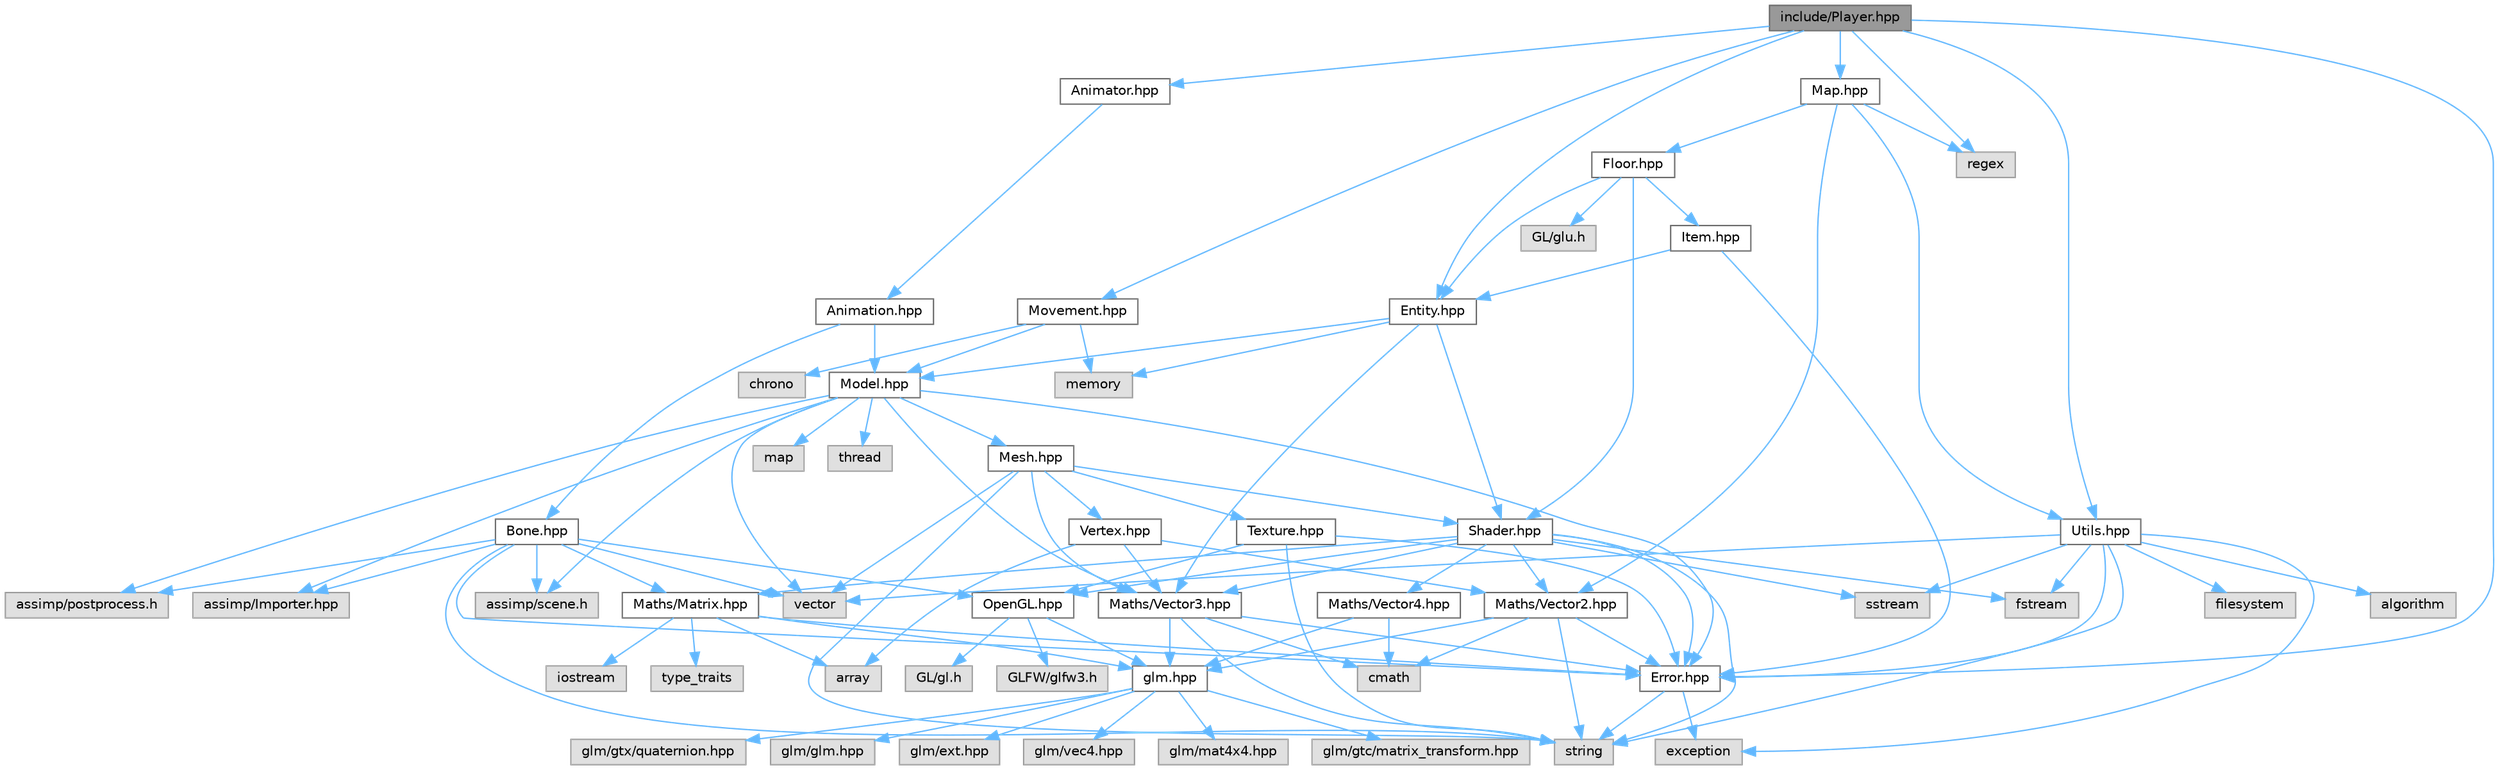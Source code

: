 digraph "include/Player.hpp"
{
 // LATEX_PDF_SIZE
  bgcolor="transparent";
  edge [fontname=Helvetica,fontsize=10,labelfontname=Helvetica,labelfontsize=10];
  node [fontname=Helvetica,fontsize=10,shape=box,height=0.2,width=0.4];
  Node1 [id="Node000001",label="include/Player.hpp",height=0.2,width=0.4,color="gray40", fillcolor="grey60", style="filled", fontcolor="black",tooltip=" "];
  Node1 -> Node2 [id="edge1_Node000001_Node000002",color="steelblue1",style="solid",tooltip=" "];
  Node2 [id="Node000002",label="Animator.hpp",height=0.2,width=0.4,color="grey40", fillcolor="white", style="filled",URL="$Animator_8hpp.html",tooltip=" "];
  Node2 -> Node3 [id="edge2_Node000002_Node000003",color="steelblue1",style="solid",tooltip=" "];
  Node3 [id="Node000003",label="Animation.hpp",height=0.2,width=0.4,color="grey40", fillcolor="white", style="filled",URL="$Animation_8hpp.html",tooltip=" "];
  Node3 -> Node4 [id="edge3_Node000003_Node000004",color="steelblue1",style="solid",tooltip=" "];
  Node4 [id="Node000004",label="Bone.hpp",height=0.2,width=0.4,color="grey40", fillcolor="white", style="filled",URL="$Bone_8hpp.html",tooltip=" "];
  Node4 -> Node5 [id="edge4_Node000004_Node000005",color="steelblue1",style="solid",tooltip=" "];
  Node5 [id="Node000005",label="Error.hpp",height=0.2,width=0.4,color="grey40", fillcolor="white", style="filled",URL="$Error_8hpp.html",tooltip="Defines the Error class for the ETIB Game Engine."];
  Node5 -> Node6 [id="edge5_Node000005_Node000006",color="steelblue1",style="solid",tooltip=" "];
  Node6 [id="Node000006",label="exception",height=0.2,width=0.4,color="grey60", fillcolor="#E0E0E0", style="filled",tooltip=" "];
  Node5 -> Node7 [id="edge6_Node000005_Node000007",color="steelblue1",style="solid",tooltip=" "];
  Node7 [id="Node000007",label="string",height=0.2,width=0.4,color="grey60", fillcolor="#E0E0E0", style="filled",tooltip=" "];
  Node4 -> Node8 [id="edge7_Node000004_Node000008",color="steelblue1",style="solid",tooltip=" "];
  Node8 [id="Node000008",label="OpenGL.hpp",height=0.2,width=0.4,color="grey40", fillcolor="white", style="filled",URL="$OpenGL_8hpp.html",tooltip=" "];
  Node8 -> Node9 [id="edge8_Node000008_Node000009",color="steelblue1",style="solid",tooltip=" "];
  Node9 [id="Node000009",label="glm.hpp",height=0.2,width=0.4,color="grey40", fillcolor="white", style="filled",URL="$glm_8hpp.html",tooltip=" "];
  Node9 -> Node10 [id="edge9_Node000009_Node000010",color="steelblue1",style="solid",tooltip=" "];
  Node10 [id="Node000010",label="glm/glm.hpp",height=0.2,width=0.4,color="grey60", fillcolor="#E0E0E0", style="filled",tooltip=" "];
  Node9 -> Node11 [id="edge10_Node000009_Node000011",color="steelblue1",style="solid",tooltip=" "];
  Node11 [id="Node000011",label="glm/ext.hpp",height=0.2,width=0.4,color="grey60", fillcolor="#E0E0E0", style="filled",tooltip=" "];
  Node9 -> Node12 [id="edge11_Node000009_Node000012",color="steelblue1",style="solid",tooltip=" "];
  Node12 [id="Node000012",label="glm/vec4.hpp",height=0.2,width=0.4,color="grey60", fillcolor="#E0E0E0", style="filled",tooltip=" "];
  Node9 -> Node13 [id="edge12_Node000009_Node000013",color="steelblue1",style="solid",tooltip=" "];
  Node13 [id="Node000013",label="glm/mat4x4.hpp",height=0.2,width=0.4,color="grey60", fillcolor="#E0E0E0", style="filled",tooltip=" "];
  Node9 -> Node14 [id="edge13_Node000009_Node000014",color="steelblue1",style="solid",tooltip=" "];
  Node14 [id="Node000014",label="glm/gtc/matrix_transform.hpp",height=0.2,width=0.4,color="grey60", fillcolor="#E0E0E0", style="filled",tooltip=" "];
  Node9 -> Node15 [id="edge14_Node000009_Node000015",color="steelblue1",style="solid",tooltip=" "];
  Node15 [id="Node000015",label="glm/gtx/quaternion.hpp",height=0.2,width=0.4,color="grey60", fillcolor="#E0E0E0", style="filled",tooltip=" "];
  Node8 -> Node16 [id="edge15_Node000008_Node000016",color="steelblue1",style="solid",tooltip=" "];
  Node16 [id="Node000016",label="GL/gl.h",height=0.2,width=0.4,color="grey60", fillcolor="#E0E0E0", style="filled",tooltip=" "];
  Node8 -> Node17 [id="edge16_Node000008_Node000017",color="steelblue1",style="solid",tooltip=" "];
  Node17 [id="Node000017",label="GLFW/glfw3.h",height=0.2,width=0.4,color="grey60", fillcolor="#E0E0E0", style="filled",tooltip=" "];
  Node4 -> Node18 [id="edge17_Node000004_Node000018",color="steelblue1",style="solid",tooltip=" "];
  Node18 [id="Node000018",label="Maths/Matrix.hpp",height=0.2,width=0.4,color="grey40", fillcolor="white", style="filled",URL="$Matrix_8hpp.html",tooltip="Defines the Matrix class for representing 4D vectors."];
  Node18 -> Node5 [id="edge18_Node000018_Node000005",color="steelblue1",style="solid",tooltip=" "];
  Node18 -> Node9 [id="edge19_Node000018_Node000009",color="steelblue1",style="solid",tooltip=" "];
  Node18 -> Node19 [id="edge20_Node000018_Node000019",color="steelblue1",style="solid",tooltip=" "];
  Node19 [id="Node000019",label="array",height=0.2,width=0.4,color="grey60", fillcolor="#E0E0E0", style="filled",tooltip=" "];
  Node18 -> Node20 [id="edge21_Node000018_Node000020",color="steelblue1",style="solid",tooltip=" "];
  Node20 [id="Node000020",label="iostream",height=0.2,width=0.4,color="grey60", fillcolor="#E0E0E0", style="filled",tooltip=" "];
  Node18 -> Node21 [id="edge22_Node000018_Node000021",color="steelblue1",style="solid",tooltip=" "];
  Node21 [id="Node000021",label="type_traits",height=0.2,width=0.4,color="grey60", fillcolor="#E0E0E0", style="filled",tooltip=" "];
  Node4 -> Node22 [id="edge23_Node000004_Node000022",color="steelblue1",style="solid",tooltip=" "];
  Node22 [id="Node000022",label="assimp/Importer.hpp",height=0.2,width=0.4,color="grey60", fillcolor="#E0E0E0", style="filled",tooltip=" "];
  Node4 -> Node23 [id="edge24_Node000004_Node000023",color="steelblue1",style="solid",tooltip=" "];
  Node23 [id="Node000023",label="assimp/scene.h",height=0.2,width=0.4,color="grey60", fillcolor="#E0E0E0", style="filled",tooltip=" "];
  Node4 -> Node24 [id="edge25_Node000004_Node000024",color="steelblue1",style="solid",tooltip=" "];
  Node24 [id="Node000024",label="assimp/postprocess.h",height=0.2,width=0.4,color="grey60", fillcolor="#E0E0E0", style="filled",tooltip=" "];
  Node4 -> Node7 [id="edge26_Node000004_Node000007",color="steelblue1",style="solid",tooltip=" "];
  Node4 -> Node25 [id="edge27_Node000004_Node000025",color="steelblue1",style="solid",tooltip=" "];
  Node25 [id="Node000025",label="vector",height=0.2,width=0.4,color="grey60", fillcolor="#E0E0E0", style="filled",tooltip=" "];
  Node3 -> Node26 [id="edge28_Node000003_Node000026",color="steelblue1",style="solid",tooltip=" "];
  Node26 [id="Node000026",label="Model.hpp",height=0.2,width=0.4,color="grey40", fillcolor="white", style="filled",URL="$Model_8hpp.html",tooltip="File containing the Model class and its related functions."];
  Node26 -> Node5 [id="edge29_Node000026_Node000005",color="steelblue1",style="solid",tooltip=" "];
  Node26 -> Node27 [id="edge30_Node000026_Node000027",color="steelblue1",style="solid",tooltip=" "];
  Node27 [id="Node000027",label="Mesh.hpp",height=0.2,width=0.4,color="grey40", fillcolor="white", style="filled",URL="$Mesh_8hpp.html",tooltip="File containing the Mesh class and its related functions."];
  Node27 -> Node28 [id="edge31_Node000027_Node000028",color="steelblue1",style="solid",tooltip=" "];
  Node28 [id="Node000028",label="Maths/Vector3.hpp",height=0.2,width=0.4,color="grey40", fillcolor="white", style="filled",URL="$Vector3_8hpp.html",tooltip="Defines the Vector3 class for representing 3D vectors."];
  Node28 -> Node5 [id="edge32_Node000028_Node000005",color="steelblue1",style="solid",tooltip=" "];
  Node28 -> Node9 [id="edge33_Node000028_Node000009",color="steelblue1",style="solid",tooltip=" "];
  Node28 -> Node29 [id="edge34_Node000028_Node000029",color="steelblue1",style="solid",tooltip=" "];
  Node29 [id="Node000029",label="cmath",height=0.2,width=0.4,color="grey60", fillcolor="#E0E0E0", style="filled",tooltip=" "];
  Node28 -> Node7 [id="edge35_Node000028_Node000007",color="steelblue1",style="solid",tooltip=" "];
  Node27 -> Node30 [id="edge36_Node000027_Node000030",color="steelblue1",style="solid",tooltip=" "];
  Node30 [id="Node000030",label="Texture.hpp",height=0.2,width=0.4,color="grey40", fillcolor="white", style="filled",URL="$Texture_8hpp.html",tooltip="File containing the Texture class and its related functions."];
  Node30 -> Node5 [id="edge37_Node000030_Node000005",color="steelblue1",style="solid",tooltip=" "];
  Node30 -> Node8 [id="edge38_Node000030_Node000008",color="steelblue1",style="solid",tooltip=" "];
  Node30 -> Node7 [id="edge39_Node000030_Node000007",color="steelblue1",style="solid",tooltip=" "];
  Node27 -> Node31 [id="edge40_Node000027_Node000031",color="steelblue1",style="solid",tooltip=" "];
  Node31 [id="Node000031",label="Shader.hpp",height=0.2,width=0.4,color="grey40", fillcolor="white", style="filled",URL="$Shader_8hpp.html",tooltip=" "];
  Node31 -> Node5 [id="edge41_Node000031_Node000005",color="steelblue1",style="solid",tooltip=" "];
  Node31 -> Node18 [id="edge42_Node000031_Node000018",color="steelblue1",style="solid",tooltip=" "];
  Node31 -> Node32 [id="edge43_Node000031_Node000032",color="steelblue1",style="solid",tooltip=" "];
  Node32 [id="Node000032",label="Maths/Vector2.hpp",height=0.2,width=0.4,color="grey40", fillcolor="white", style="filled",URL="$Vector2_8hpp.html",tooltip="Defines the Vector2 class for representing 2D vectors."];
  Node32 -> Node5 [id="edge44_Node000032_Node000005",color="steelblue1",style="solid",tooltip=" "];
  Node32 -> Node9 [id="edge45_Node000032_Node000009",color="steelblue1",style="solid",tooltip=" "];
  Node32 -> Node29 [id="edge46_Node000032_Node000029",color="steelblue1",style="solid",tooltip=" "];
  Node32 -> Node7 [id="edge47_Node000032_Node000007",color="steelblue1",style="solid",tooltip=" "];
  Node31 -> Node28 [id="edge48_Node000031_Node000028",color="steelblue1",style="solid",tooltip=" "];
  Node31 -> Node33 [id="edge49_Node000031_Node000033",color="steelblue1",style="solid",tooltip=" "];
  Node33 [id="Node000033",label="Maths/Vector4.hpp",height=0.2,width=0.4,color="grey40", fillcolor="white", style="filled",URL="$Vector4_8hpp.html",tooltip="Defines the Vector4 class for representing 4D vectors."];
  Node33 -> Node9 [id="edge50_Node000033_Node000009",color="steelblue1",style="solid",tooltip=" "];
  Node33 -> Node29 [id="edge51_Node000033_Node000029",color="steelblue1",style="solid",tooltip=" "];
  Node31 -> Node8 [id="edge52_Node000031_Node000008",color="steelblue1",style="solid",tooltip=" "];
  Node31 -> Node34 [id="edge53_Node000031_Node000034",color="steelblue1",style="solid",tooltip=" "];
  Node34 [id="Node000034",label="fstream",height=0.2,width=0.4,color="grey60", fillcolor="#E0E0E0", style="filled",tooltip=" "];
  Node31 -> Node35 [id="edge54_Node000031_Node000035",color="steelblue1",style="solid",tooltip=" "];
  Node35 [id="Node000035",label="sstream",height=0.2,width=0.4,color="grey60", fillcolor="#E0E0E0", style="filled",tooltip=" "];
  Node31 -> Node7 [id="edge55_Node000031_Node000007",color="steelblue1",style="solid",tooltip=" "];
  Node27 -> Node36 [id="edge56_Node000027_Node000036",color="steelblue1",style="solid",tooltip=" "];
  Node36 [id="Node000036",label="Vertex.hpp",height=0.2,width=0.4,color="grey40", fillcolor="white", style="filled",URL="$Vertex_8hpp.html",tooltip="File containing the Vertex struct and its related functions."];
  Node36 -> Node32 [id="edge57_Node000036_Node000032",color="steelblue1",style="solid",tooltip=" "];
  Node36 -> Node28 [id="edge58_Node000036_Node000028",color="steelblue1",style="solid",tooltip=" "];
  Node36 -> Node19 [id="edge59_Node000036_Node000019",color="steelblue1",style="solid",tooltip=" "];
  Node27 -> Node7 [id="edge60_Node000027_Node000007",color="steelblue1",style="solid",tooltip=" "];
  Node27 -> Node25 [id="edge61_Node000027_Node000025",color="steelblue1",style="solid",tooltip=" "];
  Node26 -> Node28 [id="edge62_Node000026_Node000028",color="steelblue1",style="solid",tooltip=" "];
  Node26 -> Node22 [id="edge63_Node000026_Node000022",color="steelblue1",style="solid",tooltip=" "];
  Node26 -> Node23 [id="edge64_Node000026_Node000023",color="steelblue1",style="solid",tooltip=" "];
  Node26 -> Node24 [id="edge65_Node000026_Node000024",color="steelblue1",style="solid",tooltip=" "];
  Node26 -> Node37 [id="edge66_Node000026_Node000037",color="steelblue1",style="solid",tooltip=" "];
  Node37 [id="Node000037",label="map",height=0.2,width=0.4,color="grey60", fillcolor="#E0E0E0", style="filled",tooltip=" "];
  Node26 -> Node38 [id="edge67_Node000026_Node000038",color="steelblue1",style="solid",tooltip=" "];
  Node38 [id="Node000038",label="thread",height=0.2,width=0.4,color="grey60", fillcolor="#E0E0E0", style="filled",tooltip=" "];
  Node26 -> Node25 [id="edge68_Node000026_Node000025",color="steelblue1",style="solid",tooltip=" "];
  Node1 -> Node39 [id="edge69_Node000001_Node000039",color="steelblue1",style="solid",tooltip=" "];
  Node39 [id="Node000039",label="Entity.hpp",height=0.2,width=0.4,color="grey40", fillcolor="white", style="filled",URL="$Entity_8hpp.html",tooltip=" "];
  Node39 -> Node28 [id="edge70_Node000039_Node000028",color="steelblue1",style="solid",tooltip=" "];
  Node39 -> Node26 [id="edge71_Node000039_Node000026",color="steelblue1",style="solid",tooltip=" "];
  Node39 -> Node31 [id="edge72_Node000039_Node000031",color="steelblue1",style="solid",tooltip=" "];
  Node39 -> Node40 [id="edge73_Node000039_Node000040",color="steelblue1",style="solid",tooltip=" "];
  Node40 [id="Node000040",label="memory",height=0.2,width=0.4,color="grey60", fillcolor="#E0E0E0", style="filled",tooltip=" "];
  Node1 -> Node5 [id="edge74_Node000001_Node000005",color="steelblue1",style="solid",tooltip=" "];
  Node1 -> Node41 [id="edge75_Node000001_Node000041",color="steelblue1",style="solid",tooltip=" "];
  Node41 [id="Node000041",label="Map.hpp",height=0.2,width=0.4,color="grey40", fillcolor="white", style="filled",URL="$Map_8hpp.html",tooltip=" "];
  Node41 -> Node42 [id="edge76_Node000041_Node000042",color="steelblue1",style="solid",tooltip=" "];
  Node42 [id="Node000042",label="Floor.hpp",height=0.2,width=0.4,color="grey40", fillcolor="white", style="filled",URL="$Floor_8hpp.html",tooltip=" "];
  Node42 -> Node39 [id="edge77_Node000042_Node000039",color="steelblue1",style="solid",tooltip=" "];
  Node42 -> Node43 [id="edge78_Node000042_Node000043",color="steelblue1",style="solid",tooltip=" "];
  Node43 [id="Node000043",label="Item.hpp",height=0.2,width=0.4,color="grey40", fillcolor="white", style="filled",URL="$include_2Item_8hpp.html",tooltip=" "];
  Node43 -> Node39 [id="edge79_Node000043_Node000039",color="steelblue1",style="solid",tooltip=" "];
  Node43 -> Node5 [id="edge80_Node000043_Node000005",color="steelblue1",style="solid",tooltip=" "];
  Node42 -> Node31 [id="edge81_Node000042_Node000031",color="steelblue1",style="solid",tooltip=" "];
  Node42 -> Node44 [id="edge82_Node000042_Node000044",color="steelblue1",style="solid",tooltip=" "];
  Node44 [id="Node000044",label="GL/glu.h",height=0.2,width=0.4,color="grey60", fillcolor="#E0E0E0", style="filled",tooltip=" "];
  Node41 -> Node32 [id="edge83_Node000041_Node000032",color="steelblue1",style="solid",tooltip=" "];
  Node41 -> Node45 [id="edge84_Node000041_Node000045",color="steelblue1",style="solid",tooltip=" "];
  Node45 [id="Node000045",label="Utils.hpp",height=0.2,width=0.4,color="grey40", fillcolor="white", style="filled",URL="$Utils_8hpp.html",tooltip="Utility class that provides various helper functions and exception classes."];
  Node45 -> Node34 [id="edge85_Node000045_Node000034",color="steelblue1",style="solid",tooltip=" "];
  Node45 -> Node46 [id="edge86_Node000045_Node000046",color="steelblue1",style="solid",tooltip=" "];
  Node46 [id="Node000046",label="filesystem",height=0.2,width=0.4,color="grey60", fillcolor="#E0E0E0", style="filled",tooltip=" "];
  Node45 -> Node6 [id="edge87_Node000045_Node000006",color="steelblue1",style="solid",tooltip=" "];
  Node45 -> Node25 [id="edge88_Node000045_Node000025",color="steelblue1",style="solid",tooltip=" "];
  Node45 -> Node7 [id="edge89_Node000045_Node000007",color="steelblue1",style="solid",tooltip=" "];
  Node45 -> Node35 [id="edge90_Node000045_Node000035",color="steelblue1",style="solid",tooltip=" "];
  Node45 -> Node47 [id="edge91_Node000045_Node000047",color="steelblue1",style="solid",tooltip=" "];
  Node47 [id="Node000047",label="algorithm",height=0.2,width=0.4,color="grey60", fillcolor="#E0E0E0", style="filled",tooltip=" "];
  Node45 -> Node5 [id="edge92_Node000045_Node000005",color="steelblue1",style="solid",tooltip=" "];
  Node41 -> Node48 [id="edge93_Node000041_Node000048",color="steelblue1",style="solid",tooltip=" "];
  Node48 [id="Node000048",label="regex",height=0.2,width=0.4,color="grey60", fillcolor="#E0E0E0", style="filled",tooltip=" "];
  Node1 -> Node49 [id="edge94_Node000001_Node000049",color="steelblue1",style="solid",tooltip=" "];
  Node49 [id="Node000049",label="Movement.hpp",height=0.2,width=0.4,color="grey40", fillcolor="white", style="filled",URL="$Movement_8hpp.html",tooltip=" "];
  Node49 -> Node26 [id="edge95_Node000049_Node000026",color="steelblue1",style="solid",tooltip=" "];
  Node49 -> Node50 [id="edge96_Node000049_Node000050",color="steelblue1",style="solid",tooltip=" "];
  Node50 [id="Node000050",label="chrono",height=0.2,width=0.4,color="grey60", fillcolor="#E0E0E0", style="filled",tooltip=" "];
  Node49 -> Node40 [id="edge97_Node000049_Node000040",color="steelblue1",style="solid",tooltip=" "];
  Node1 -> Node45 [id="edge98_Node000001_Node000045",color="steelblue1",style="solid",tooltip=" "];
  Node1 -> Node48 [id="edge99_Node000001_Node000048",color="steelblue1",style="solid",tooltip=" "];
}

